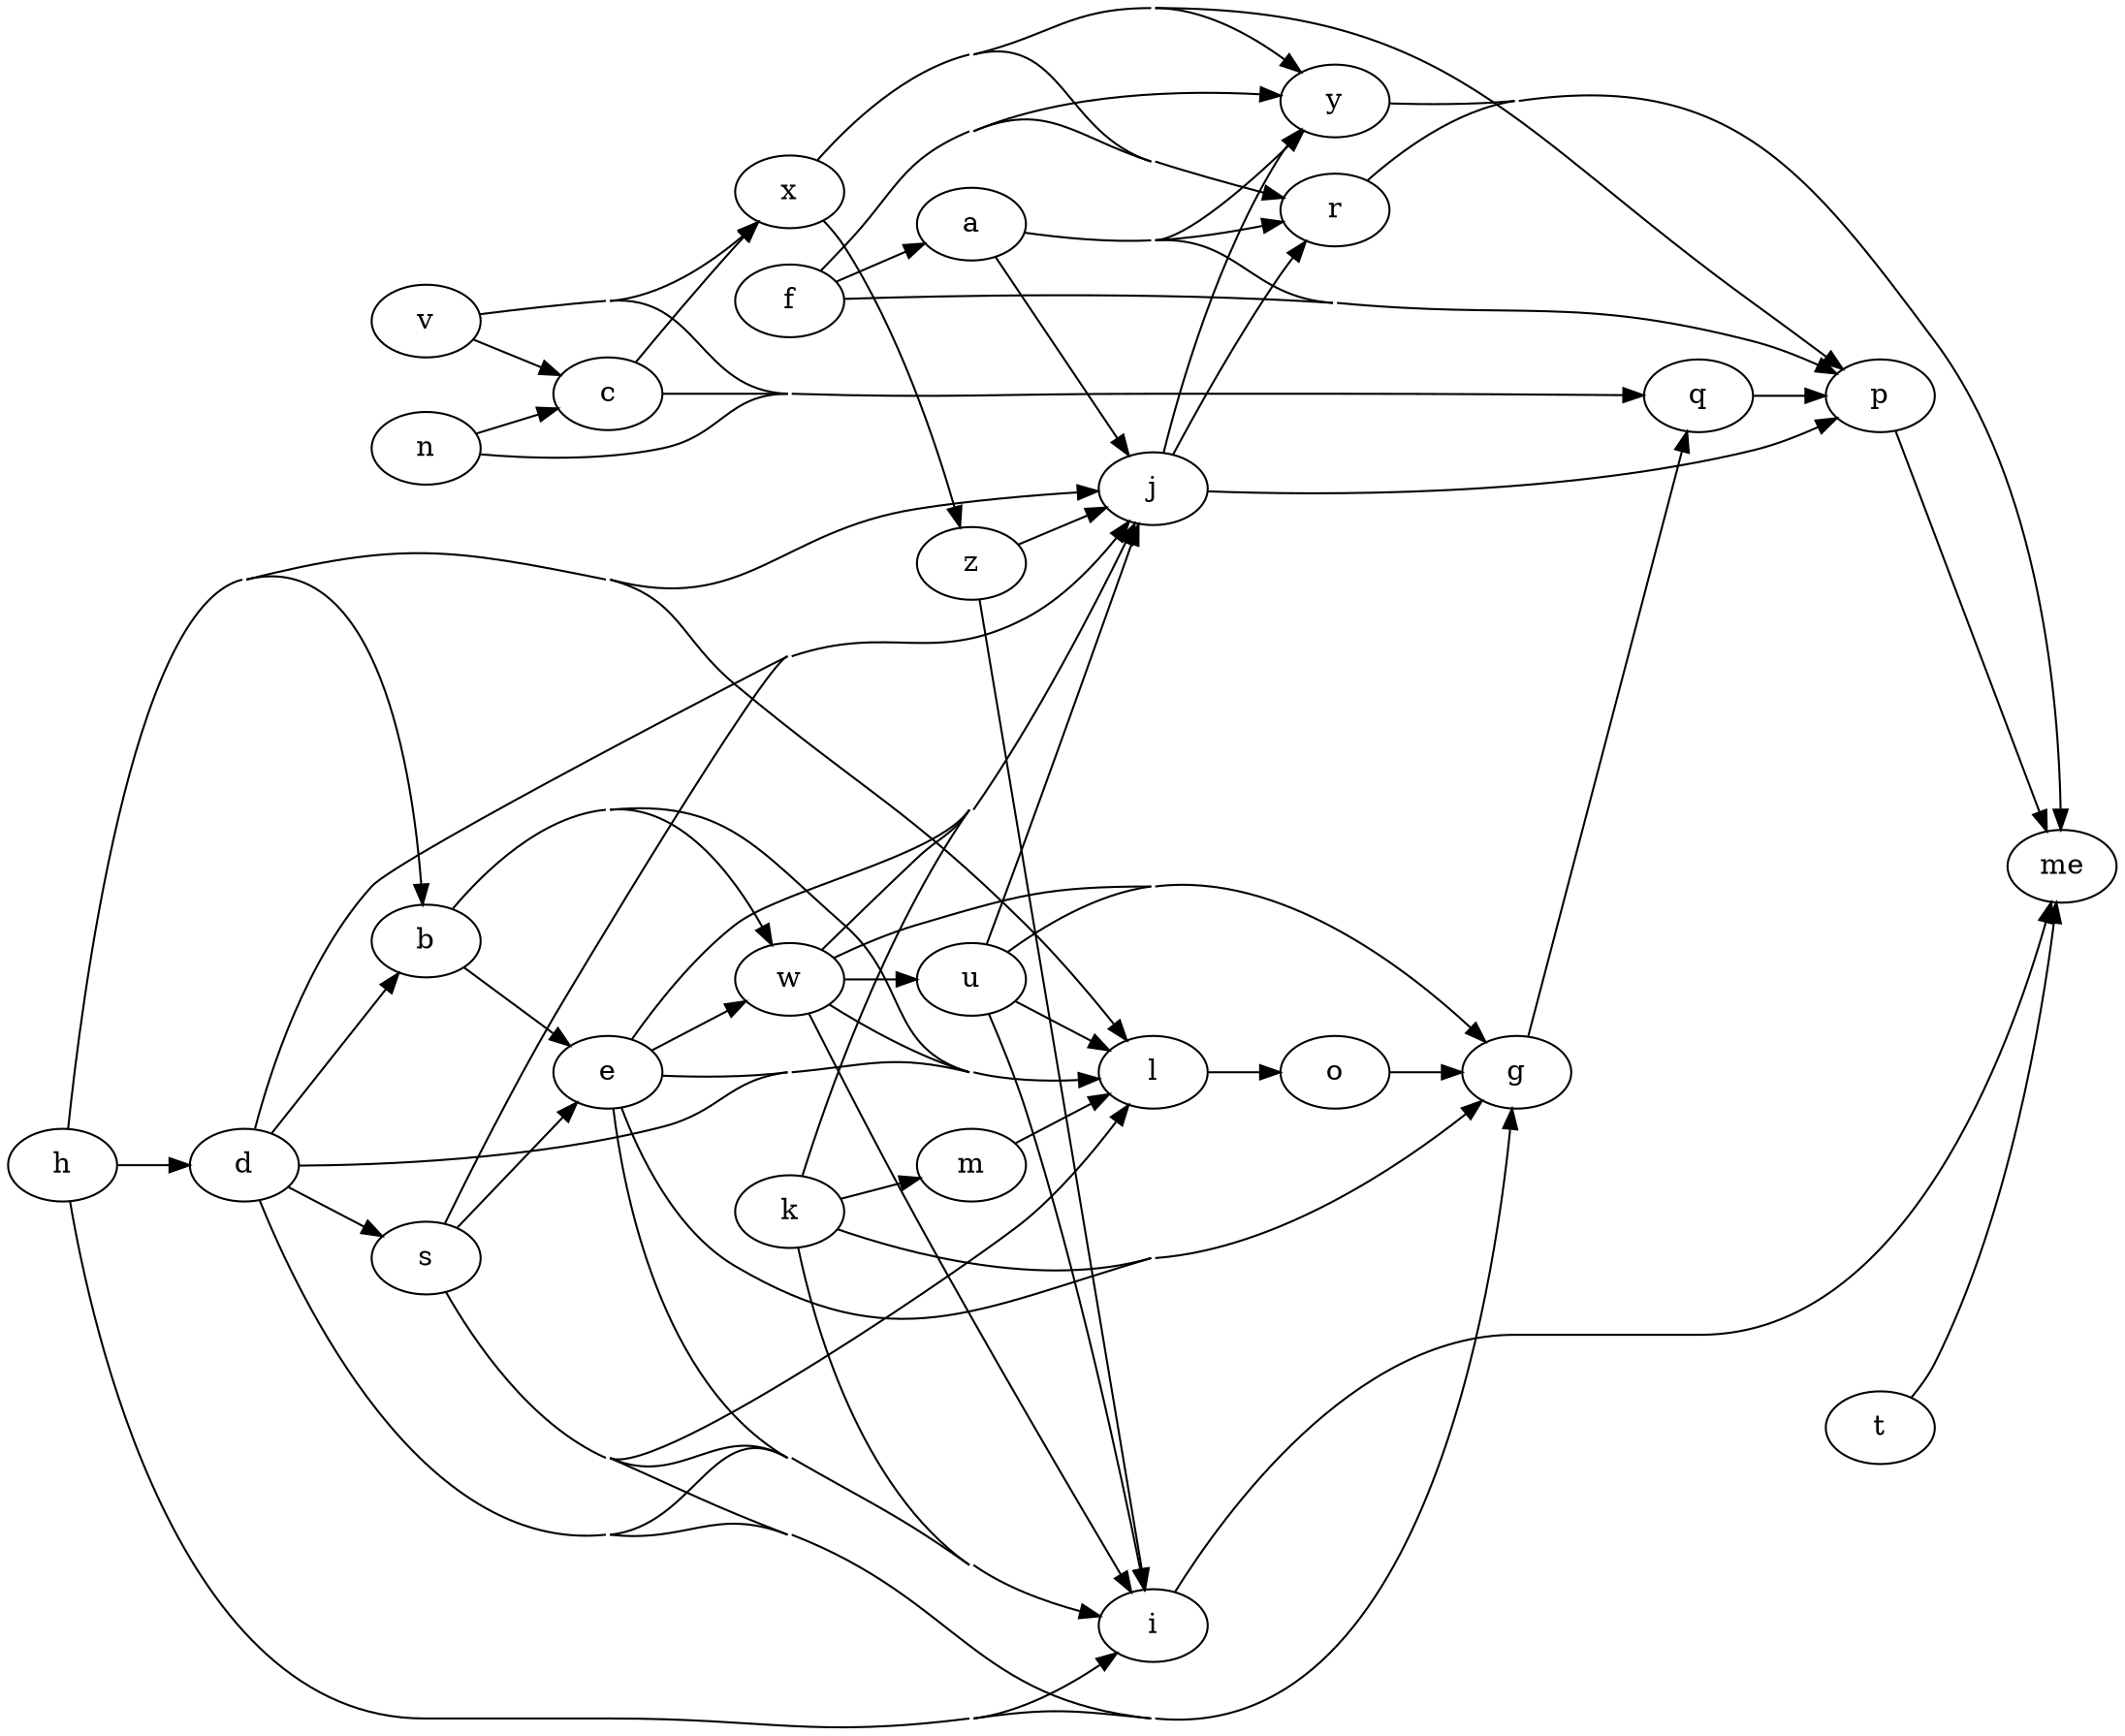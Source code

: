 digraph test {
    rankdir=LR;
    concentrate=true;

p -> me
i -> me
y -> me
r -> me
j -> p
j -> y
j -> r
a -> p
a -> y
a -> r
a -> j
f -> p
f -> y
f -> r
f -> a
t -> me
q -> p
z -> i
z -> j
x -> p
x -> y
x -> r
x -> z
c -> q
c -> x
v -> q
v -> x
v -> c
n -> q
n -> c
g -> q
o -> g
l -> o
m -> l
k -> i
k -> j
k -> g
k -> m
u -> i
u -> j
u -> g
u -> l
w -> i
w -> j
w -> g
w -> l
w -> u
e -> i
e -> j
e -> g
e -> l
e -> w
s -> i
s -> j
s -> g
s -> l
s -> e
b -> l
b -> w
b -> e
d -> i
d -> j
d -> g
d -> l
d -> s
d -> b
h -> i
h -> j
h -> g
h -> l
h -> b
h -> d

}
